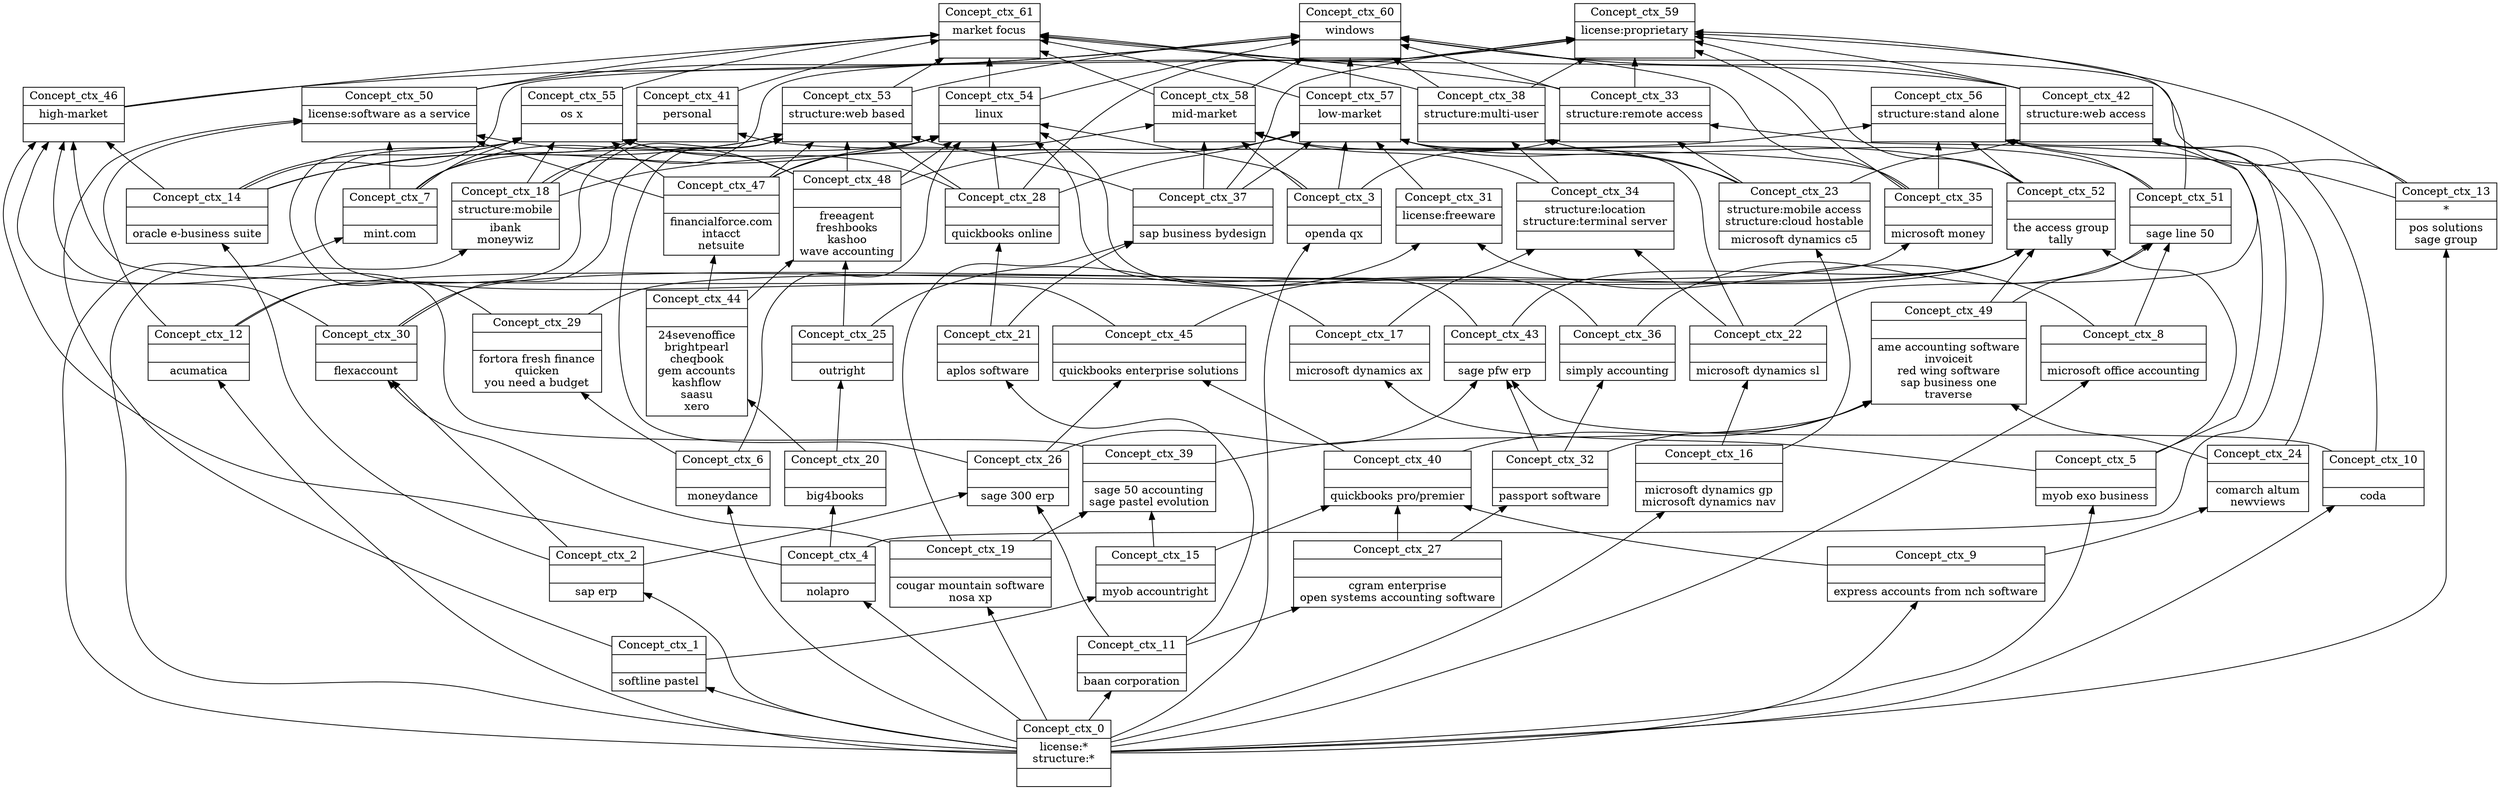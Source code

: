 digraph G { 
	rankdir=BT;
subgraph ctx { 
label="ctx";
1 [shape=record,label="{Concept_ctx_0|license:*\nstructure:*\n|}"];
2 [shape=record,label="{Concept_ctx_4||nolapro\n}"];
3 [shape=record,label="{Concept_ctx_7||mint.com\n}"];
4 [shape=record,label="{Concept_ctx_2||sap erp\n}"];
5 [shape=record,label="{Concept_ctx_6||moneydance\n}"];
6 [shape=record,label="{Concept_ctx_1||softline pastel\n}"];
7 [shape=record,label="{Concept_ctx_8||microsoft office accounting\n}"];
8 [shape=record,label="{Concept_ctx_12||acumatica\n}"];
9 [shape=record,label="{Concept_ctx_11||baan corporation\n}"];
10 [shape=record,label="{Concept_ctx_9||express accounts from nch software\n}"];
11 [shape=record,label="{Concept_ctx_10||coda\n}"];
12 [shape=record,label="{Concept_ctx_5||myob exo business\n}"];
13 [shape=record,label="{Concept_ctx_3||openda qx\n}"];
14 [shape=record,label="{Concept_ctx_13|*\n|pos solutions\nsage group\n}"];
15 [shape=record,label="{Concept_ctx_15||myob accountright\n}"];
16 [shape=record,label="{Concept_ctx_14||oracle e-business suite\n}"];
17 [shape=record,label="{Concept_ctx_20||big4books\n}"];
18 [shape=record,label="{Concept_ctx_21||aplos software\n}"];
19 [shape=record,label="{Concept_ctx_19||cougar mountain software\nnosa xp\n}"];
20 [shape=record,label="{Concept_ctx_18|structure:mobile\n|ibank\nmoneywiz\n}"];
21 [shape=record,label="{Concept_ctx_17||microsoft dynamics ax\n}"];
22 [shape=record,label="{Concept_ctx_16||microsoft dynamics gp\nmicrosoft dynamics nav\n}"];
23 [shape=record,label="{Concept_ctx_25||outright\n}"];
24 [shape=record,label="{Concept_ctx_28||quickbooks online\n}"];
25 [shape=record,label="{Concept_ctx_27||cgram enterprise\nopen systems accounting software\n}"];
26 [shape=record,label="{Concept_ctx_26||sage 300 erp\n}"];
27 [shape=record,label="{Concept_ctx_24||comarch altum\nnewviews\n}"];
28 [shape=record,label="{Concept_ctx_22||microsoft dynamics sl\n}"];
29 [shape=record,label="{Concept_ctx_23|structure:mobile access\nstructure:cloud hostable\n|microsoft dynamics c5\n}"];
30 [shape=record,label="{Concept_ctx_29||fortora fresh finance\nquicken\nyou need a budget\n}"];
31 [shape=record,label="{Concept_ctx_31|license:freeware\n|}"];
32 [shape=record,label="{Concept_ctx_30||flexaccount\n}"];
33 [shape=record,label="{Concept_ctx_32||passport software\n}"];
34 [shape=record,label="{Concept_ctx_35||microsoft money\n}"];
35 [shape=record,label="{Concept_ctx_37||sap business bydesign\n}"];
36 [shape=record,label="{Concept_ctx_36||simply accounting\n}"];
37 [shape=record,label="{Concept_ctx_34|structure:location\nstructure:terminal server\n|}"];
38 [shape=record,label="{Concept_ctx_33|structure:remote access\n|}"];
39 [shape=record,label="{Concept_ctx_39||sage 50 accounting\nsage pastel evolution\n}"];
40 [shape=record,label="{Concept_ctx_38|structure:multi-user\n|}"];
41 [shape=record,label="{Concept_ctx_40||quickbooks pro/premier\n}"];
42 [shape=record,label="{Concept_ctx_41|personal\n|}"];
43 [shape=record,label="{Concept_ctx_43||sage pfw erp\n}"];
44 [shape=record,label="{Concept_ctx_42|structure:web access\n|}"];
45 [shape=record,label="{Concept_ctx_44||24sevenoffice\nbrightpearl\ncheqbook\ngem accounts\nkashflow\nsaasu\nxero\n}"];
46 [shape=record,label="{Concept_ctx_45||quickbooks enterprise solutions\n}"];
47 [shape=record,label="{Concept_ctx_46|high-market\n|}"];
48 [shape=record,label="{Concept_ctx_47||financialforce.com\nintacct\nnetsuite\n}"];
49 [shape=record,label="{Concept_ctx_48||freeagent\nfreshbooks\nkashoo\nwave accounting\n}"];
50 [shape=record,label="{Concept_ctx_49||ame accounting software\ninvoiceit\nred wing software\nsap business one\ntraverse\n}"];
51 [shape=record,label="{Concept_ctx_50|license:software as a service\n|}"];
52 [shape=record,label="{Concept_ctx_51||sage line 50\n}"];
53 [shape=record,label="{Concept_ctx_53|structure:web based\n|}"];
54 [shape=record,label="{Concept_ctx_52||the access group\ntally\n}"];
55 [shape=record,label="{Concept_ctx_54|linux\n|}"];
56 [shape=record,label="{Concept_ctx_55|os x\n|}"];
57 [shape=record,label="{Concept_ctx_56|structure:stand alone\n|}"];
58 [shape=record,label="{Concept_ctx_57|low-market\n|}"];
59 [shape=record,label="{Concept_ctx_58|mid-market\n|}"];
60 [shape=record,label="{Concept_ctx_59|license:proprietary\n|}"];
61 [shape=record,label="{Concept_ctx_60|windows\n|}"];
62 [shape=record,label="{Concept_ctx_61|market focus\n|}"];
	1 -> 2
	1 -> 3
	1 -> 4
	1 -> 5
	1 -> 6
	1 -> 7
	1 -> 8
	1 -> 9
	1 -> 10
	1 -> 11
	1 -> 12
	1 -> 13
	1 -> 14
	6 -> 15
	4 -> 16
	2 -> 17
	9 -> 18
	1 -> 19
	1 -> 20
	12 -> 21
	1 -> 22
	17 -> 23
	18 -> 24
	9 -> 25
	4 -> 26
	9 -> 26
	10 -> 27
	22 -> 28
	22 -> 29
	5 -> 30
	23 -> 31
	7 -> 31
	4 -> 32
	19 -> 32
	25 -> 33
	30 -> 34
	19 -> 35
	18 -> 35
	33 -> 36
	21 -> 37
	28 -> 37
	12 -> 38
	29 -> 38
	13 -> 38
	15 -> 39
	19 -> 39
	37 -> 40
	29 -> 40
	25 -> 41
	15 -> 41
	10 -> 41
	34 -> 42
	3 -> 42
	20 -> 42
	33 -> 43
	26 -> 43
	11 -> 43
	11 -> 44
	27 -> 44
	28 -> 44
	29 -> 44
	17 -> 45
	41 -> 46
	26 -> 46
	16 -> 47
	2 -> 47
	21 -> 47
	32 -> 47
	39 -> 47
	45 -> 48
	45 -> 49
	23 -> 49
	41 -> 50
	33 -> 50
	39 -> 50
	27 -> 50
	49 -> 51
	6 -> 51
	3 -> 51
	48 -> 51
	8 -> 51
	50 -> 52
	7 -> 52
	36 -> 52
	24 -> 53
	49 -> 53
	35 -> 53
	16 -> 53
	32 -> 53
	26 -> 53
	3 -> 53
	8 -> 53
	48 -> 53
	46 -> 54
	43 -> 54
	32 -> 54
	12 -> 54
	50 -> 54
	8 -> 54
	5 -> 55
	49 -> 55
	24 -> 55
	16 -> 55
	36 -> 55
	43 -> 55
	13 -> 55
	3 -> 55
	48 -> 55
	49 -> 56
	24 -> 56
	16 -> 56
	3 -> 56
	30 -> 56
	46 -> 56
	48 -> 56
	20 -> 56
	54 -> 57
	2 -> 57
	14 -> 57
	34 -> 57
	52 -> 57
	20 -> 57
	49 -> 58
	24 -> 58
	35 -> 58
	28 -> 58
	29 -> 58
	13 -> 58
	31 -> 58
	52 -> 58
	35 -> 59
	13 -> 59
	54 -> 59
	37 -> 59
	48 -> 59
	44 -> 60
	24 -> 60
	38 -> 60
	16 -> 60
	35 -> 60
	34 -> 60
	54 -> 60
	40 -> 60
	14 -> 60
	52 -> 60
	20 -> 60
	59 -> 61
	47 -> 61
	44 -> 61
	53 -> 61
	38 -> 61
	34 -> 61
	55 -> 61
	40 -> 61
	14 -> 61
	58 -> 61
	51 -> 61
	59 -> 62
	47 -> 62
	44 -> 62
	56 -> 62
	53 -> 62
	38 -> 62
	55 -> 62
	40 -> 62
	42 -> 62
	58 -> 62
	51 -> 62
}
}